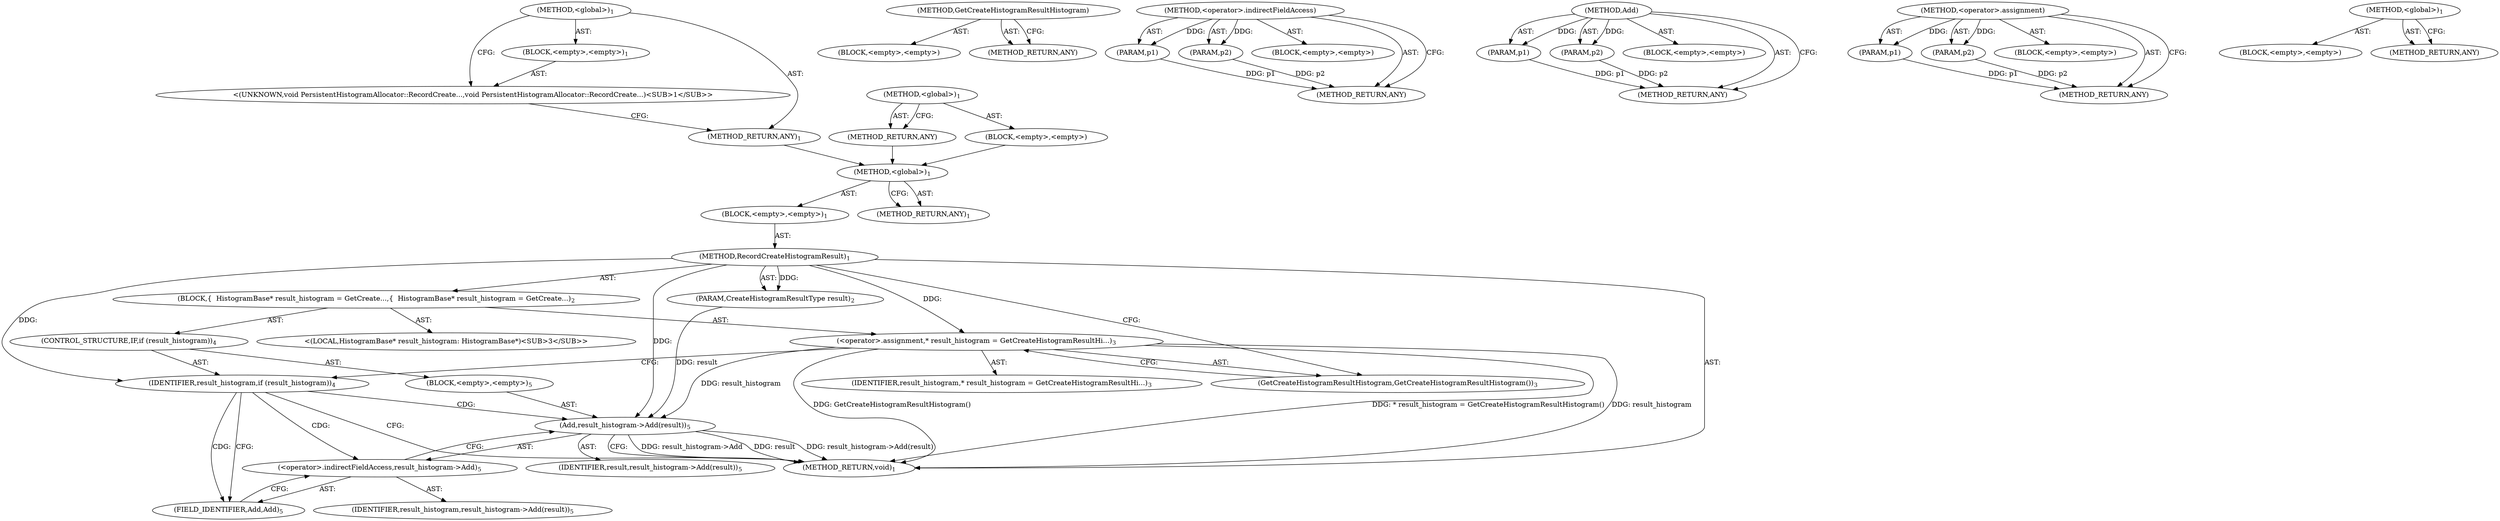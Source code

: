 digraph "&lt;global&gt;" {
vulnerable_6 [label=<(METHOD,&lt;global&gt;)<SUB>1</SUB>>];
vulnerable_7 [label=<(BLOCK,&lt;empty&gt;,&lt;empty&gt;)<SUB>1</SUB>>];
vulnerable_8 [label=<(METHOD,RecordCreateHistogramResult)<SUB>1</SUB>>];
vulnerable_9 [label=<(PARAM,CreateHistogramResultType result)<SUB>2</SUB>>];
vulnerable_10 [label=<(BLOCK,{
  HistogramBase* result_histogram = GetCreate...,{
  HistogramBase* result_histogram = GetCreate...)<SUB>2</SUB>>];
vulnerable_11 [label="<(LOCAL,HistogramBase* result_histogram: HistogramBase*)<SUB>3</SUB>>"];
vulnerable_12 [label=<(&lt;operator&gt;.assignment,* result_histogram = GetCreateHistogramResultHi...)<SUB>3</SUB>>];
vulnerable_13 [label=<(IDENTIFIER,result_histogram,* result_histogram = GetCreateHistogramResultHi...)<SUB>3</SUB>>];
vulnerable_14 [label=<(GetCreateHistogramResultHistogram,GetCreateHistogramResultHistogram())<SUB>3</SUB>>];
vulnerable_15 [label=<(CONTROL_STRUCTURE,IF,if (result_histogram))<SUB>4</SUB>>];
vulnerable_16 [label=<(IDENTIFIER,result_histogram,if (result_histogram))<SUB>4</SUB>>];
vulnerable_17 [label=<(BLOCK,&lt;empty&gt;,&lt;empty&gt;)<SUB>5</SUB>>];
vulnerable_18 [label=<(Add,result_histogram-&gt;Add(result))<SUB>5</SUB>>];
vulnerable_19 [label=<(&lt;operator&gt;.indirectFieldAccess,result_histogram-&gt;Add)<SUB>5</SUB>>];
vulnerable_20 [label=<(IDENTIFIER,result_histogram,result_histogram-&gt;Add(result))<SUB>5</SUB>>];
vulnerable_21 [label=<(FIELD_IDENTIFIER,Add,Add)<SUB>5</SUB>>];
vulnerable_22 [label=<(IDENTIFIER,result,result_histogram-&gt;Add(result))<SUB>5</SUB>>];
vulnerable_23 [label=<(METHOD_RETURN,void)<SUB>1</SUB>>];
vulnerable_25 [label=<(METHOD_RETURN,ANY)<SUB>1</SUB>>];
vulnerable_47 [label=<(METHOD,GetCreateHistogramResultHistogram)>];
vulnerable_48 [label=<(BLOCK,&lt;empty&gt;,&lt;empty&gt;)>];
vulnerable_49 [label=<(METHOD_RETURN,ANY)>];
vulnerable_55 [label=<(METHOD,&lt;operator&gt;.indirectFieldAccess)>];
vulnerable_56 [label=<(PARAM,p1)>];
vulnerable_57 [label=<(PARAM,p2)>];
vulnerable_58 [label=<(BLOCK,&lt;empty&gt;,&lt;empty&gt;)>];
vulnerable_59 [label=<(METHOD_RETURN,ANY)>];
vulnerable_50 [label=<(METHOD,Add)>];
vulnerable_51 [label=<(PARAM,p1)>];
vulnerable_52 [label=<(PARAM,p2)>];
vulnerable_53 [label=<(BLOCK,&lt;empty&gt;,&lt;empty&gt;)>];
vulnerable_54 [label=<(METHOD_RETURN,ANY)>];
vulnerable_42 [label=<(METHOD,&lt;operator&gt;.assignment)>];
vulnerable_43 [label=<(PARAM,p1)>];
vulnerable_44 [label=<(PARAM,p2)>];
vulnerable_45 [label=<(BLOCK,&lt;empty&gt;,&lt;empty&gt;)>];
vulnerable_46 [label=<(METHOD_RETURN,ANY)>];
vulnerable_36 [label=<(METHOD,&lt;global&gt;)<SUB>1</SUB>>];
vulnerable_37 [label=<(BLOCK,&lt;empty&gt;,&lt;empty&gt;)>];
vulnerable_38 [label=<(METHOD_RETURN,ANY)>];
fixed_6 [label=<(METHOD,&lt;global&gt;)<SUB>1</SUB>>];
fixed_7 [label=<(BLOCK,&lt;empty&gt;,&lt;empty&gt;)<SUB>1</SUB>>];
fixed_8 [label="<(UNKNOWN,void PersistentHistogramAllocator::RecordCreate...,void PersistentHistogramAllocator::RecordCreate...)<SUB>1</SUB>>"];
fixed_9 [label=<(METHOD_RETURN,ANY)<SUB>1</SUB>>];
fixed_14 [label=<(METHOD,&lt;global&gt;)<SUB>1</SUB>>];
fixed_15 [label=<(BLOCK,&lt;empty&gt;,&lt;empty&gt;)>];
fixed_16 [label=<(METHOD_RETURN,ANY)>];
vulnerable_6 -> vulnerable_7  [key=0, label="AST: "];
vulnerable_6 -> vulnerable_25  [key=0, label="AST: "];
vulnerable_6 -> vulnerable_25  [key=1, label="CFG: "];
vulnerable_7 -> vulnerable_8  [key=0, label="AST: "];
vulnerable_8 -> vulnerable_9  [key=0, label="AST: "];
vulnerable_8 -> vulnerable_9  [key=1, label="DDG: "];
vulnerable_8 -> vulnerable_10  [key=0, label="AST: "];
vulnerable_8 -> vulnerable_23  [key=0, label="AST: "];
vulnerable_8 -> vulnerable_14  [key=0, label="CFG: "];
vulnerable_8 -> vulnerable_12  [key=0, label="DDG: "];
vulnerable_8 -> vulnerable_16  [key=0, label="DDG: "];
vulnerable_8 -> vulnerable_18  [key=0, label="DDG: "];
vulnerable_9 -> vulnerable_18  [key=0, label="DDG: result"];
vulnerable_10 -> vulnerable_11  [key=0, label="AST: "];
vulnerable_10 -> vulnerable_12  [key=0, label="AST: "];
vulnerable_10 -> vulnerable_15  [key=0, label="AST: "];
vulnerable_12 -> vulnerable_13  [key=0, label="AST: "];
vulnerable_12 -> vulnerable_14  [key=0, label="AST: "];
vulnerable_12 -> vulnerable_16  [key=0, label="CFG: "];
vulnerable_12 -> vulnerable_23  [key=0, label="DDG: result_histogram"];
vulnerable_12 -> vulnerable_23  [key=1, label="DDG: GetCreateHistogramResultHistogram()"];
vulnerable_12 -> vulnerable_23  [key=2, label="DDG: * result_histogram = GetCreateHistogramResultHistogram()"];
vulnerable_12 -> vulnerable_18  [key=0, label="DDG: result_histogram"];
vulnerable_14 -> vulnerable_12  [key=0, label="CFG: "];
vulnerable_15 -> vulnerable_16  [key=0, label="AST: "];
vulnerable_15 -> vulnerable_17  [key=0, label="AST: "];
vulnerable_16 -> vulnerable_23  [key=0, label="CFG: "];
vulnerable_16 -> vulnerable_21  [key=0, label="CFG: "];
vulnerable_16 -> vulnerable_21  [key=1, label="CDG: "];
vulnerable_16 -> vulnerable_18  [key=0, label="CDG: "];
vulnerable_16 -> vulnerable_19  [key=0, label="CDG: "];
vulnerable_17 -> vulnerable_18  [key=0, label="AST: "];
vulnerable_18 -> vulnerable_19  [key=0, label="AST: "];
vulnerable_18 -> vulnerable_22  [key=0, label="AST: "];
vulnerable_18 -> vulnerable_23  [key=0, label="CFG: "];
vulnerable_18 -> vulnerable_23  [key=1, label="DDG: result_histogram-&gt;Add"];
vulnerable_18 -> vulnerable_23  [key=2, label="DDG: result"];
vulnerable_18 -> vulnerable_23  [key=3, label="DDG: result_histogram-&gt;Add(result)"];
vulnerable_19 -> vulnerable_20  [key=0, label="AST: "];
vulnerable_19 -> vulnerable_21  [key=0, label="AST: "];
vulnerable_19 -> vulnerable_18  [key=0, label="CFG: "];
vulnerable_21 -> vulnerable_19  [key=0, label="CFG: "];
vulnerable_47 -> vulnerable_48  [key=0, label="AST: "];
vulnerable_47 -> vulnerable_49  [key=0, label="AST: "];
vulnerable_47 -> vulnerable_49  [key=1, label="CFG: "];
vulnerable_55 -> vulnerable_56  [key=0, label="AST: "];
vulnerable_55 -> vulnerable_56  [key=1, label="DDG: "];
vulnerable_55 -> vulnerable_58  [key=0, label="AST: "];
vulnerable_55 -> vulnerable_57  [key=0, label="AST: "];
vulnerable_55 -> vulnerable_57  [key=1, label="DDG: "];
vulnerable_55 -> vulnerable_59  [key=0, label="AST: "];
vulnerable_55 -> vulnerable_59  [key=1, label="CFG: "];
vulnerable_56 -> vulnerable_59  [key=0, label="DDG: p1"];
vulnerable_57 -> vulnerable_59  [key=0, label="DDG: p2"];
vulnerable_50 -> vulnerable_51  [key=0, label="AST: "];
vulnerable_50 -> vulnerable_51  [key=1, label="DDG: "];
vulnerable_50 -> vulnerable_53  [key=0, label="AST: "];
vulnerable_50 -> vulnerable_52  [key=0, label="AST: "];
vulnerable_50 -> vulnerable_52  [key=1, label="DDG: "];
vulnerable_50 -> vulnerable_54  [key=0, label="AST: "];
vulnerable_50 -> vulnerable_54  [key=1, label="CFG: "];
vulnerable_51 -> vulnerable_54  [key=0, label="DDG: p1"];
vulnerable_52 -> vulnerable_54  [key=0, label="DDG: p2"];
vulnerable_42 -> vulnerable_43  [key=0, label="AST: "];
vulnerable_42 -> vulnerable_43  [key=1, label="DDG: "];
vulnerable_42 -> vulnerable_45  [key=0, label="AST: "];
vulnerable_42 -> vulnerable_44  [key=0, label="AST: "];
vulnerable_42 -> vulnerable_44  [key=1, label="DDG: "];
vulnerable_42 -> vulnerable_46  [key=0, label="AST: "];
vulnerable_42 -> vulnerable_46  [key=1, label="CFG: "];
vulnerable_43 -> vulnerable_46  [key=0, label="DDG: p1"];
vulnerable_44 -> vulnerable_46  [key=0, label="DDG: p2"];
vulnerable_36 -> vulnerable_37  [key=0, label="AST: "];
vulnerable_36 -> vulnerable_38  [key=0, label="AST: "];
vulnerable_36 -> vulnerable_38  [key=1, label="CFG: "];
fixed_6 -> fixed_7  [key=0, label="AST: "];
fixed_6 -> fixed_9  [key=0, label="AST: "];
fixed_6 -> fixed_8  [key=0, label="CFG: "];
fixed_7 -> fixed_8  [key=0, label="AST: "];
fixed_8 -> fixed_9  [key=0, label="CFG: "];
fixed_9 -> vulnerable_6  [key=0];
fixed_14 -> fixed_15  [key=0, label="AST: "];
fixed_14 -> fixed_16  [key=0, label="AST: "];
fixed_14 -> fixed_16  [key=1, label="CFG: "];
fixed_15 -> vulnerable_6  [key=0];
fixed_16 -> vulnerable_6  [key=0];
}
